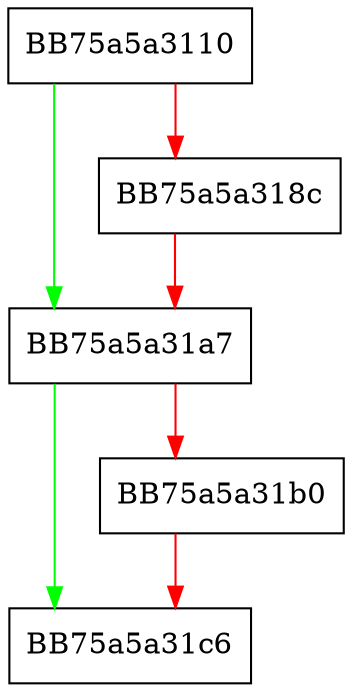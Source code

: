 digraph IsDuplicateFileChange {
  node [shape="box"];
  graph [splines=ortho];
  BB75a5a3110 -> BB75a5a31a7 [color="green"];
  BB75a5a3110 -> BB75a5a318c [color="red"];
  BB75a5a318c -> BB75a5a31a7 [color="red"];
  BB75a5a31a7 -> BB75a5a31c6 [color="green"];
  BB75a5a31a7 -> BB75a5a31b0 [color="red"];
  BB75a5a31b0 -> BB75a5a31c6 [color="red"];
}